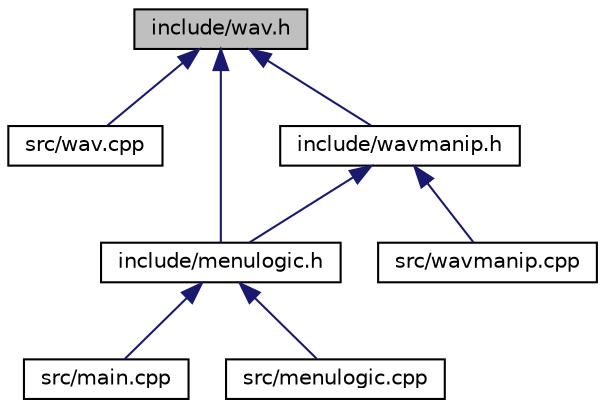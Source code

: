 digraph "include/wav.h"
{
 // LATEX_PDF_SIZE
  edge [fontname="Helvetica",fontsize="10",labelfontname="Helvetica",labelfontsize="10"];
  node [fontname="Helvetica",fontsize="10",shape=record];
  Node1 [label="include/wav.h",height=0.2,width=0.4,color="black", fillcolor="grey75", style="filled", fontcolor="black",tooltip="Header file for the MenuLogic class."];
  Node1 -> Node2 [dir="back",color="midnightblue",fontsize="10",style="solid",fontname="Helvetica"];
  Node2 [label="src/wav.cpp",height=0.2,width=0.4,color="black", fillcolor="white", style="filled",URL="$wav_8cpp.html",tooltip="Implementation file for the Wav class."];
  Node1 -> Node3 [dir="back",color="midnightblue",fontsize="10",style="solid",fontname="Helvetica"];
  Node3 [label="include/menulogic.h",height=0.2,width=0.4,color="black", fillcolor="white", style="filled",URL="$menulogic_8h.html",tooltip=" "];
  Node3 -> Node4 [dir="back",color="midnightblue",fontsize="10",style="solid",fontname="Helvetica"];
  Node4 [label="src/main.cpp",height=0.2,width=0.4,color="black", fillcolor="white", style="filled",URL="$main_8cpp.html",tooltip="The driver file."];
  Node3 -> Node5 [dir="back",color="midnightblue",fontsize="10",style="solid",fontname="Helvetica"];
  Node5 [label="src/menulogic.cpp",height=0.2,width=0.4,color="black", fillcolor="white", style="filled",URL="$menulogic_8cpp.html",tooltip="Implementation file for the MenuLogic class."];
  Node1 -> Node6 [dir="back",color="midnightblue",fontsize="10",style="solid",fontname="Helvetica"];
  Node6 [label="include/wavmanip.h",height=0.2,width=0.4,color="black", fillcolor="white", style="filled",URL="$wavmanip_8h.html",tooltip=" "];
  Node6 -> Node7 [dir="back",color="midnightblue",fontsize="10",style="solid",fontname="Helvetica"];
  Node7 [label="src/wavmanip.cpp",height=0.2,width=0.4,color="black", fillcolor="white", style="filled",URL="$wavmanip_8cpp.html",tooltip="Implementation file for the WavManipulation class."];
  Node6 -> Node3 [dir="back",color="midnightblue",fontsize="10",style="solid",fontname="Helvetica"];
}
